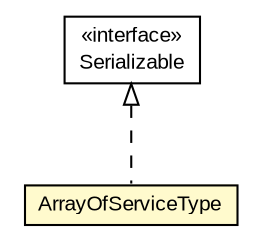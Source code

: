 #!/usr/local/bin/dot
#
# Class diagram 
# Generated by UMLGraph version R5_6-24-gf6e263 (http://www.umlgraph.org/)
#

digraph G {
	edge [fontname="arial",fontsize=10,labelfontname="arial",labelfontsize=10];
	node [fontname="arial",fontsize=10,shape=plaintext];
	nodesep=0.25;
	ranksep=0.5;
	// org.miloss.fgsms.services.interfaces.dataaccessservice.ArrayOfServiceType
	c36717 [label=<<table title="org.miloss.fgsms.services.interfaces.dataaccessservice.ArrayOfServiceType" border="0" cellborder="1" cellspacing="0" cellpadding="2" port="p" bgcolor="lemonChiffon" href="./ArrayOfServiceType.html">
		<tr><td><table border="0" cellspacing="0" cellpadding="1">
<tr><td align="center" balign="center"> ArrayOfServiceType </td></tr>
		</table></td></tr>
		</table>>, URL="./ArrayOfServiceType.html", fontname="arial", fontcolor="black", fontsize=10.0];
	//org.miloss.fgsms.services.interfaces.dataaccessservice.ArrayOfServiceType implements java.io.Serializable
	c37137:p -> c36717:p [dir=back,arrowtail=empty,style=dashed];
	// java.io.Serializable
	c37137 [label=<<table title="java.io.Serializable" border="0" cellborder="1" cellspacing="0" cellpadding="2" port="p" href="http://java.sun.com/j2se/1.4.2/docs/api/java/io/Serializable.html">
		<tr><td><table border="0" cellspacing="0" cellpadding="1">
<tr><td align="center" balign="center"> &#171;interface&#187; </td></tr>
<tr><td align="center" balign="center"> Serializable </td></tr>
		</table></td></tr>
		</table>>, URL="http://java.sun.com/j2se/1.4.2/docs/api/java/io/Serializable.html", fontname="arial", fontcolor="black", fontsize=10.0];
}

